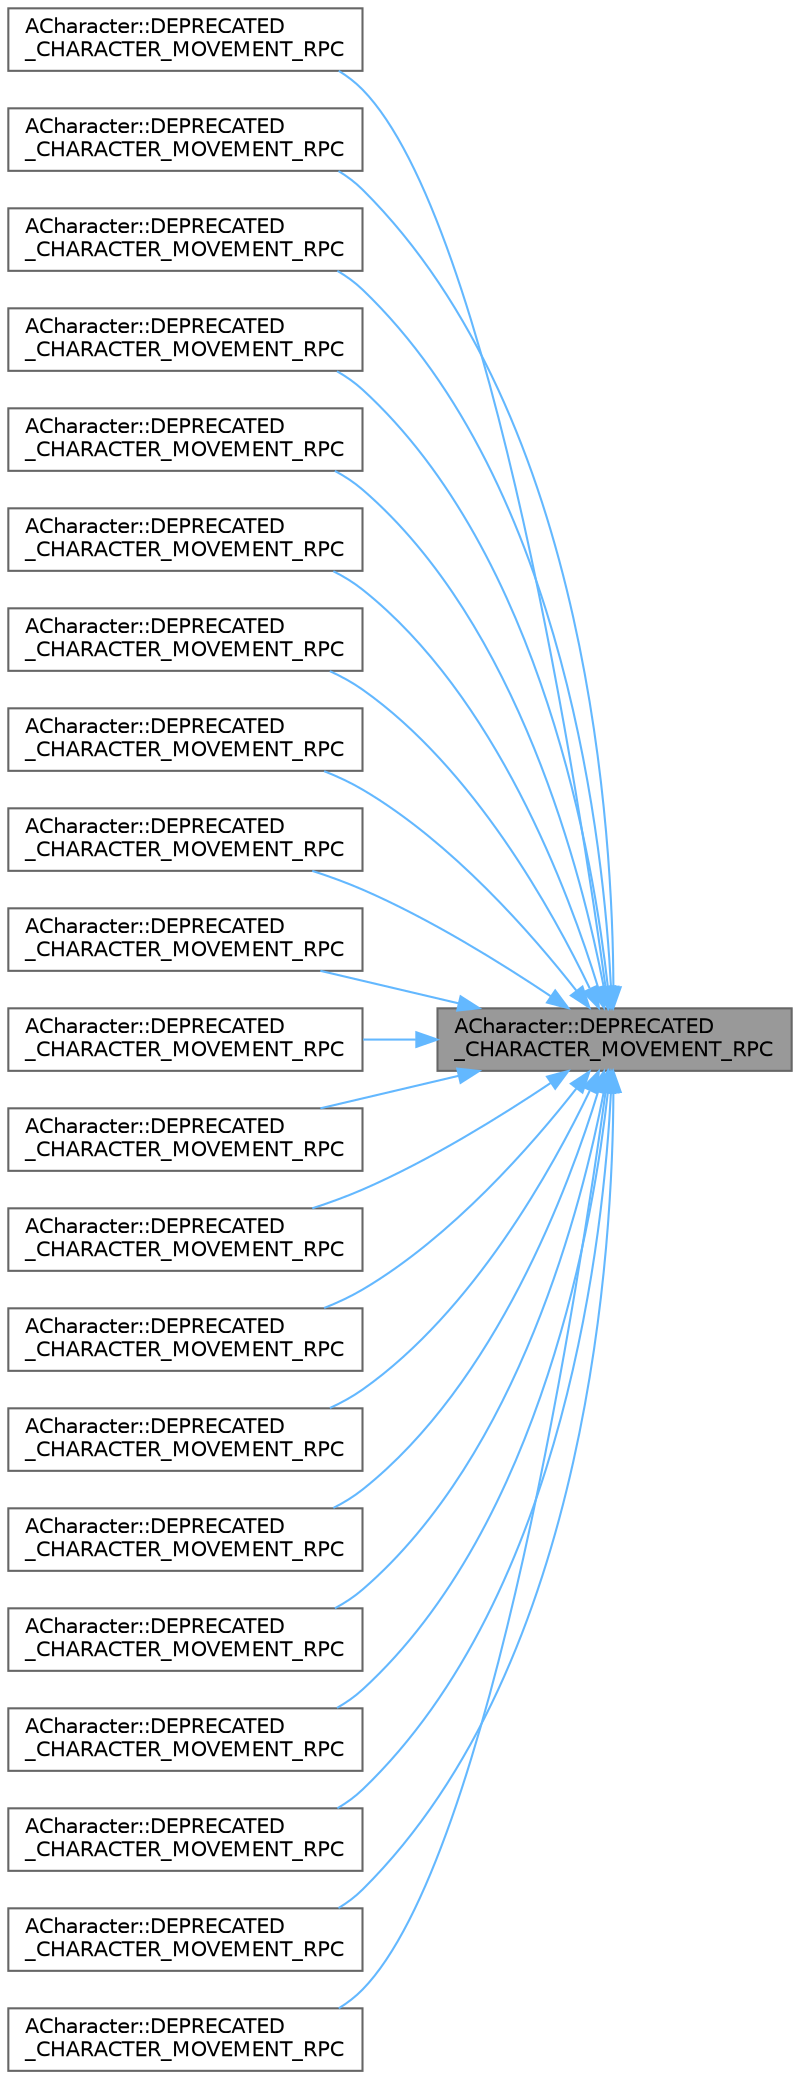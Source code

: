 digraph "ACharacter::DEPRECATED_CHARACTER_MOVEMENT_RPC"
{
 // INTERACTIVE_SVG=YES
 // LATEX_PDF_SIZE
  bgcolor="transparent";
  edge [fontname=Helvetica,fontsize=10,labelfontname=Helvetica,labelfontsize=10];
  node [fontname=Helvetica,fontsize=10,shape=box,height=0.2,width=0.4];
  rankdir="RL";
  Node1 [id="Node000001",label="ACharacter::DEPRECATED\l_CHARACTER_MOVEMENT_RPC",height=0.2,width=0.4,color="gray40", fillcolor="grey60", style="filled", fontcolor="black",tooltip="Replicated function sent by client to server - contains client movement and view info."];
  Node1 -> Node2 [id="edge1_Node000001_Node000002",dir="back",color="steelblue1",style="solid",tooltip=" "];
  Node2 [id="Node000002",label="ACharacter::DEPRECATED\l_CHARACTER_MOVEMENT_RPC",height=0.2,width=0.4,color="grey40", fillcolor="white", style="filled",URL="$df/d70/classACharacter.html#adf9c5117c56e652f62ddfe83a74d2533",tooltip="If no client adjustment is needed after processing received ServerMove(), ack the good move so client..."];
  Node1 -> Node3 [id="edge2_Node000001_Node000003",dir="back",color="steelblue1",style="solid",tooltip=" "];
  Node3 [id="Node000003",label="ACharacter::DEPRECATED\l_CHARACTER_MOVEMENT_RPC",height=0.2,width=0.4,color="grey40", fillcolor="white", style="filled",URL="$df/d70/classACharacter.html#a55bdf18e9ce0133aa5ccd938e540c255",tooltip=" "];
  Node1 -> Node4 [id="edge3_Node000001_Node000004",dir="back",color="steelblue1",style="solid",tooltip=" "];
  Node4 [id="Node000004",label="ACharacter::DEPRECATED\l_CHARACTER_MOVEMENT_RPC",height=0.2,width=0.4,color="grey40", fillcolor="white", style="filled",URL="$df/d70/classACharacter.html#a0acbabd397ee44163ab9c67866f3c4b1",tooltip="Replicate position correction to client, associated with a timestamped servermove."];
  Node1 -> Node5 [id="edge4_Node000001_Node000005",dir="back",color="steelblue1",style="solid",tooltip=" "];
  Node5 [id="Node000005",label="ACharacter::DEPRECATED\l_CHARACTER_MOVEMENT_RPC",height=0.2,width=0.4,color="grey40", fillcolor="white", style="filled",URL="$df/d70/classACharacter.html#a2060d23e3b79ed5330ffe92cb10891ab",tooltip=" "];
  Node1 -> Node6 [id="edge5_Node000001_Node000006",dir="back",color="steelblue1",style="solid",tooltip=" "];
  Node6 [id="Node000006",label="ACharacter::DEPRECATED\l_CHARACTER_MOVEMENT_RPC",height=0.2,width=0.4,color="grey40", fillcolor="white", style="filled",URL="$df/d70/classACharacter.html#a1d587f2bf046dea59ef68b8112a81290",tooltip="Replicate position correction to client when using root motion for movement."];
  Node1 -> Node7 [id="edge6_Node000001_Node000007",dir="back",color="steelblue1",style="solid",tooltip=" "];
  Node7 [id="Node000007",label="ACharacter::DEPRECATED\l_CHARACTER_MOVEMENT_RPC",height=0.2,width=0.4,color="grey40", fillcolor="white", style="filled",URL="$df/d70/classACharacter.html#a5c26b362dbb6e0548d4bfd058daa3696",tooltip=" "];
  Node1 -> Node8 [id="edge7_Node000001_Node000008",dir="back",color="steelblue1",style="solid",tooltip=" "];
  Node8 [id="Node000008",label="ACharacter::DEPRECATED\l_CHARACTER_MOVEMENT_RPC",height=0.2,width=0.4,color="grey40", fillcolor="white", style="filled",URL="$df/d70/classACharacter.html#adb888fcd460f28ba3af0e81f44f6db03",tooltip="Replicate root motion source correction to client when using root motion for movement."];
  Node1 -> Node9 [id="edge8_Node000001_Node000009",dir="back",color="steelblue1",style="solid",tooltip=" "];
  Node9 [id="Node000009",label="ACharacter::DEPRECATED\l_CHARACTER_MOVEMENT_RPC",height=0.2,width=0.4,color="grey40", fillcolor="white", style="filled",URL="$df/d70/classACharacter.html#ae1c84787a420e04f7e29ffa440bf1d40",tooltip=" "];
  Node1 -> Node10 [id="edge9_Node000001_Node000010",dir="back",color="steelblue1",style="solid",tooltip=" "];
  Node10 [id="Node000010",label="ACharacter::DEPRECATED\l_CHARACTER_MOVEMENT_RPC",height=0.2,width=0.4,color="grey40", fillcolor="white", style="filled",URL="$df/d70/classACharacter.html#a927f3a2d3653ef52e73625009df7ad73",tooltip=" "];
  Node1 -> Node11 [id="edge10_Node000001_Node000011",dir="back",color="steelblue1",style="solid",tooltip=" "];
  Node11 [id="Node000011",label="ACharacter::DEPRECATED\l_CHARACTER_MOVEMENT_RPC",height=0.2,width=0.4,color="grey40", fillcolor="white", style="filled",URL="$df/d70/classACharacter.html#a8365a65f0cd8300195be9377aa9dd7fe",tooltip=" "];
  Node1 -> Node12 [id="edge11_Node000001_Node000012",dir="back",color="steelblue1",style="solid",tooltip=" "];
  Node12 [id="Node000012",label="ACharacter::DEPRECATED\l_CHARACTER_MOVEMENT_RPC",height=0.2,width=0.4,color="grey40", fillcolor="white", style="filled",URL="$df/d70/classACharacter.html#abafda3f781acc46446e59f3dfac5d2b8",tooltip=" "];
  Node1 -> Node13 [id="edge12_Node000001_Node000013",dir="back",color="steelblue1",style="solid",tooltip=" "];
  Node13 [id="Node000013",label="ACharacter::DEPRECATED\l_CHARACTER_MOVEMENT_RPC",height=0.2,width=0.4,color="grey40", fillcolor="white", style="filled",URL="$df/d70/classACharacter.html#ac89889bcefa92f8b9ee98b780a021b5a",tooltip="Replicated function sent by client to server - contains client movement and view info for two moves."];
  Node1 -> Node14 [id="edge13_Node000001_Node000014",dir="back",color="steelblue1",style="solid",tooltip=" "];
  Node14 [id="Node000014",label="ACharacter::DEPRECATED\l_CHARACTER_MOVEMENT_RPC",height=0.2,width=0.4,color="grey40", fillcolor="white", style="filled",URL="$df/d70/classACharacter.html#a465c1afcf2d7ec60be1a73adb3ad899e",tooltip=" "];
  Node1 -> Node15 [id="edge14_Node000001_Node000015",dir="back",color="steelblue1",style="solid",tooltip=" "];
  Node15 [id="Node000015",label="ACharacter::DEPRECATED\l_CHARACTER_MOVEMENT_RPC",height=0.2,width=0.4,color="grey40", fillcolor="white", style="filled",URL="$df/d70/classACharacter.html#ac9f240adb1de1683646f5eafe32822d7",tooltip="Replicated function sent by client to server - contains client movement and view info for two moves."];
  Node1 -> Node16 [id="edge15_Node000001_Node000016",dir="back",color="steelblue1",style="solid",tooltip=" "];
  Node16 [id="Node000016",label="ACharacter::DEPRECATED\l_CHARACTER_MOVEMENT_RPC",height=0.2,width=0.4,color="grey40", fillcolor="white", style="filled",URL="$df/d70/classACharacter.html#a12f264888606beae87f4e2c304442e07",tooltip=" "];
  Node1 -> Node17 [id="edge16_Node000001_Node000017",dir="back",color="steelblue1",style="solid",tooltip=" "];
  Node17 [id="Node000017",label="ACharacter::DEPRECATED\l_CHARACTER_MOVEMENT_RPC",height=0.2,width=0.4,color="grey40", fillcolor="white", style="filled",URL="$df/d70/classACharacter.html#a9444dc011f1e2d17f9545971adbbada8",tooltip="Replicated function sent by client to server - contains client movement and view info for two moves."];
  Node1 -> Node18 [id="edge17_Node000001_Node000018",dir="back",color="steelblue1",style="solid",tooltip=" "];
  Node18 [id="Node000018",label="ACharacter::DEPRECATED\l_CHARACTER_MOVEMENT_RPC",height=0.2,width=0.4,color="grey40", fillcolor="white", style="filled",URL="$df/d70/classACharacter.html#ac231e2e81eeeba00f5f55be1864987e2",tooltip=" "];
  Node1 -> Node19 [id="edge18_Node000001_Node000019",dir="back",color="steelblue1",style="solid",tooltip=" "];
  Node19 [id="Node000019",label="ACharacter::DEPRECATED\l_CHARACTER_MOVEMENT_RPC",height=0.2,width=0.4,color="grey40", fillcolor="white", style="filled",URL="$df/d70/classACharacter.html#ae8fac5890f0b09153f7244589db4ad72",tooltip="Replicated function sent by client to server."];
  Node1 -> Node20 [id="edge19_Node000001_Node000020",dir="back",color="steelblue1",style="solid",tooltip=" "];
  Node20 [id="Node000020",label="ACharacter::DEPRECATED\l_CHARACTER_MOVEMENT_RPC",height=0.2,width=0.4,color="grey40", fillcolor="white", style="filled",URL="$df/d70/classACharacter.html#a8988f606167a24589974a6c289f284f8",tooltip=" "];
  Node1 -> Node21 [id="edge20_Node000001_Node000021",dir="back",color="steelblue1",style="solid",tooltip=" "];
  Node21 [id="Node000021",label="ACharacter::DEPRECATED\l_CHARACTER_MOVEMENT_RPC",height=0.2,width=0.4,color="grey40", fillcolor="white", style="filled",URL="$df/d70/classACharacter.html#abf92cf479aef84b46c7184fcf7854663",tooltip=" "];
  Node1 -> Node22 [id="edge21_Node000001_Node000022",dir="back",color="steelblue1",style="solid",tooltip=" "];
  Node22 [id="Node000022",label="ACharacter::DEPRECATED\l_CHARACTER_MOVEMENT_RPC",height=0.2,width=0.4,color="grey40", fillcolor="white", style="filled",URL="$df/d70/classACharacter.html#a334a8ff7a19e5409bc44101d423ecc20",tooltip=" "];
}

